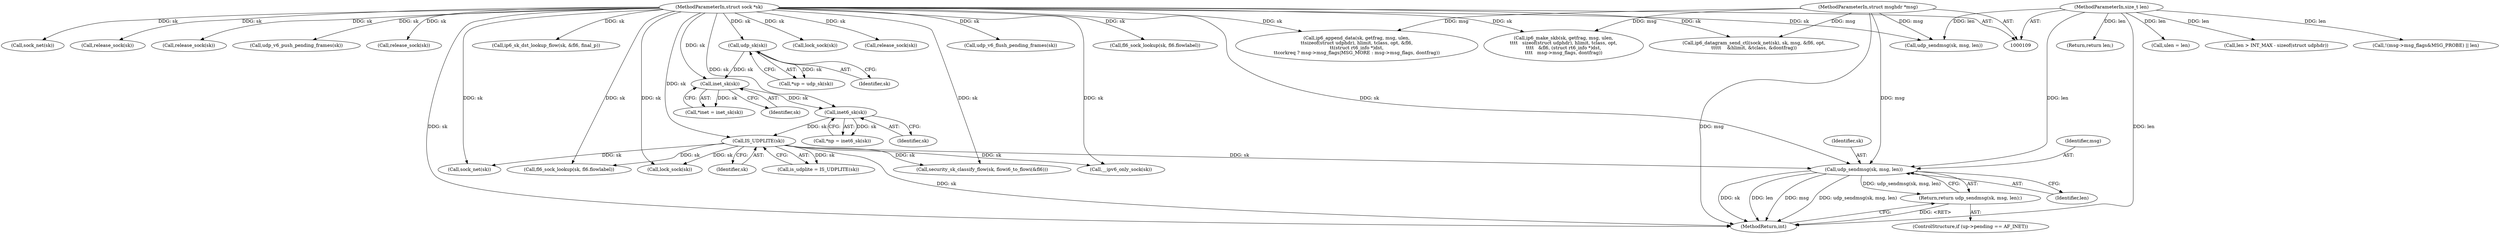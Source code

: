 digraph "0_linux_45f6fad84cc305103b28d73482b344d7f5b76f39_18@API" {
"1000335" [label="(Call,udp_sendmsg(sk, msg, len))"];
"1000188" [label="(Call,IS_UDPLITE(sk))"];
"1000128" [label="(Call,inet6_sk(sk))"];
"1000123" [label="(Call,inet_sk(sk))"];
"1000118" [label="(Call,udp_sk(sk))"];
"1000110" [label="(MethodParameterIn,struct sock *sk)"];
"1000111" [label="(MethodParameterIn,struct msghdr *msg)"];
"1000112" [label="(MethodParameterIn,size_t len)"];
"1000334" [label="(Return,return udp_sendmsg(sk, msg, len);)"];
"1000864" [label="(Call,lock_sock(sk))"];
"1000993" [label="(Return,return len;)"];
"1000334" [label="(Return,return udp_sendmsg(sk, msg, len);)"];
"1000338" [label="(Identifier,len)"];
"1000126" [label="(Call,*np = inet6_sk(sk))"];
"1000967" [label="(Call,release_sock(sk))"];
"1000324" [label="(Call,udp_sendmsg(sk, msg, len))"];
"1001034" [label="(MethodReturn,int)"];
"1000150" [label="(Call,ulen = len)"];
"1000931" [label="(Call,udp_v6_flush_pending_frames(sk))"];
"1000123" [label="(Call,inet_sk(sk))"];
"1000830" [label="(Call,ip6_make_skb(sk, getfrag, msg, ulen,\n\t\t\t\t   sizeof(struct udphdr), hlimit, tclass, opt,\n\t\t\t\t   &fl6, (struct rt6_info *)dst,\n\t\t\t\t   msg->msg_flags, dontfrag))"];
"1000585" [label="(Call,ip6_datagram_send_ctl(sock_net(sk), sk, msg, &fl6, opt,\n\t\t\t\t\t    &hlimit, &tclass, &dontfrag))"];
"1000771" [label="(Call,security_sk_classify_flow(sk, flowi6_to_flowi(&fl6)))"];
"1000118" [label="(Call,udp_sk(sk))"];
"1000318" [label="(Call,__ipv6_only_sock(sk))"];
"1000620" [label="(Call,fl6_sock_lookup(sk, fl6.flowlabel))"];
"1000188" [label="(Call,IS_UDPLITE(sk))"];
"1000340" [label="(Call,len > INT_MAX - sizeof(struct udphdr))"];
"1001021" [label="(Call,!(msg->msg_flags&MSG_PROBE) || len)"];
"1000110" [label="(MethodParameterIn,struct sock *sk)"];
"1000111" [label="(MethodParameterIn,struct msghdr *msg)"];
"1000112" [label="(MethodParameterIn,size_t len)"];
"1000903" [label="(Call,ip6_append_data(sk, getfrag, msg, ulen,\n\t\tsizeof(struct udphdr), hlimit, tclass, opt, &fl6,\n\t\t(struct rt6_info *)dst,\n\t\tcorkreq ? msg->msg_flags|MSG_MORE : msg->msg_flags, dontfrag))"];
"1000116" [label="(Call,*up = udp_sk(sk))"];
"1000121" [label="(Call,*inet = inet_sk(sk))"];
"1000189" [label="(Identifier,sk)"];
"1000337" [label="(Identifier,msg)"];
"1001011" [label="(Call,sock_net(sk))"];
"1000385" [label="(Call,release_sock(sk))"];
"1000335" [label="(Call,udp_sendmsg(sk, msg, len))"];
"1000328" [label="(ControlStructure,if (up->pending == AF_INET))"];
"1000872" [label="(Call,release_sock(sk))"];
"1000186" [label="(Call,is_udplite = IS_UDPLITE(sk))"];
"1000939" [label="(Call,udp_v6_push_pending_frames(sk))"];
"1000129" [label="(Identifier,sk)"];
"1000376" [label="(Call,release_sock(sk))"];
"1000119" [label="(Identifier,sk)"];
"1000128" [label="(Call,inet6_sk(sk))"];
"1000586" [label="(Call,sock_net(sk))"];
"1000445" [label="(Call,fl6_sock_lookup(sk, fl6.flowlabel))"];
"1000124" [label="(Identifier,sk)"];
"1000336" [label="(Identifier,sk)"];
"1000778" [label="(Call,ip6_sk_dst_lookup_flow(sk, &fl6, final_p))"];
"1000360" [label="(Call,lock_sock(sk))"];
"1000335" -> "1000334"  [label="AST: "];
"1000335" -> "1000338"  [label="CFG: "];
"1000336" -> "1000335"  [label="AST: "];
"1000337" -> "1000335"  [label="AST: "];
"1000338" -> "1000335"  [label="AST: "];
"1000334" -> "1000335"  [label="CFG: "];
"1000335" -> "1001034"  [label="DDG: sk"];
"1000335" -> "1001034"  [label="DDG: len"];
"1000335" -> "1001034"  [label="DDG: msg"];
"1000335" -> "1001034"  [label="DDG: udp_sendmsg(sk, msg, len)"];
"1000335" -> "1000334"  [label="DDG: udp_sendmsg(sk, msg, len)"];
"1000188" -> "1000335"  [label="DDG: sk"];
"1000110" -> "1000335"  [label="DDG: sk"];
"1000111" -> "1000335"  [label="DDG: msg"];
"1000112" -> "1000335"  [label="DDG: len"];
"1000188" -> "1000186"  [label="AST: "];
"1000188" -> "1000189"  [label="CFG: "];
"1000189" -> "1000188"  [label="AST: "];
"1000186" -> "1000188"  [label="CFG: "];
"1000188" -> "1001034"  [label="DDG: sk"];
"1000188" -> "1000186"  [label="DDG: sk"];
"1000128" -> "1000188"  [label="DDG: sk"];
"1000110" -> "1000188"  [label="DDG: sk"];
"1000188" -> "1000318"  [label="DDG: sk"];
"1000188" -> "1000360"  [label="DDG: sk"];
"1000188" -> "1000445"  [label="DDG: sk"];
"1000188" -> "1000586"  [label="DDG: sk"];
"1000188" -> "1000771"  [label="DDG: sk"];
"1000128" -> "1000126"  [label="AST: "];
"1000128" -> "1000129"  [label="CFG: "];
"1000129" -> "1000128"  [label="AST: "];
"1000126" -> "1000128"  [label="CFG: "];
"1000128" -> "1000126"  [label="DDG: sk"];
"1000123" -> "1000128"  [label="DDG: sk"];
"1000110" -> "1000128"  [label="DDG: sk"];
"1000123" -> "1000121"  [label="AST: "];
"1000123" -> "1000124"  [label="CFG: "];
"1000124" -> "1000123"  [label="AST: "];
"1000121" -> "1000123"  [label="CFG: "];
"1000123" -> "1000121"  [label="DDG: sk"];
"1000118" -> "1000123"  [label="DDG: sk"];
"1000110" -> "1000123"  [label="DDG: sk"];
"1000118" -> "1000116"  [label="AST: "];
"1000118" -> "1000119"  [label="CFG: "];
"1000119" -> "1000118"  [label="AST: "];
"1000116" -> "1000118"  [label="CFG: "];
"1000118" -> "1000116"  [label="DDG: sk"];
"1000110" -> "1000118"  [label="DDG: sk"];
"1000110" -> "1000109"  [label="AST: "];
"1000110" -> "1001034"  [label="DDG: sk"];
"1000110" -> "1000318"  [label="DDG: sk"];
"1000110" -> "1000324"  [label="DDG: sk"];
"1000110" -> "1000360"  [label="DDG: sk"];
"1000110" -> "1000376"  [label="DDG: sk"];
"1000110" -> "1000385"  [label="DDG: sk"];
"1000110" -> "1000445"  [label="DDG: sk"];
"1000110" -> "1000586"  [label="DDG: sk"];
"1000110" -> "1000585"  [label="DDG: sk"];
"1000110" -> "1000620"  [label="DDG: sk"];
"1000110" -> "1000771"  [label="DDG: sk"];
"1000110" -> "1000778"  [label="DDG: sk"];
"1000110" -> "1000830"  [label="DDG: sk"];
"1000110" -> "1000864"  [label="DDG: sk"];
"1000110" -> "1000872"  [label="DDG: sk"];
"1000110" -> "1000903"  [label="DDG: sk"];
"1000110" -> "1000931"  [label="DDG: sk"];
"1000110" -> "1000939"  [label="DDG: sk"];
"1000110" -> "1000967"  [label="DDG: sk"];
"1000110" -> "1001011"  [label="DDG: sk"];
"1000111" -> "1000109"  [label="AST: "];
"1000111" -> "1001034"  [label="DDG: msg"];
"1000111" -> "1000324"  [label="DDG: msg"];
"1000111" -> "1000585"  [label="DDG: msg"];
"1000111" -> "1000830"  [label="DDG: msg"];
"1000111" -> "1000903"  [label="DDG: msg"];
"1000112" -> "1000109"  [label="AST: "];
"1000112" -> "1001034"  [label="DDG: len"];
"1000112" -> "1000150"  [label="DDG: len"];
"1000112" -> "1000324"  [label="DDG: len"];
"1000112" -> "1000340"  [label="DDG: len"];
"1000112" -> "1000993"  [label="DDG: len"];
"1000112" -> "1001021"  [label="DDG: len"];
"1000334" -> "1000328"  [label="AST: "];
"1001034" -> "1000334"  [label="CFG: "];
"1000334" -> "1001034"  [label="DDG: <RET>"];
}
